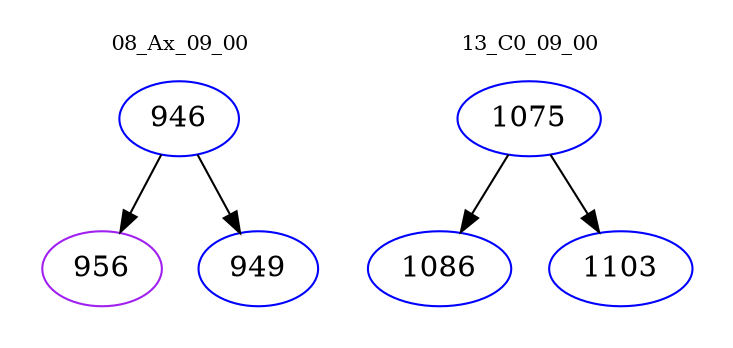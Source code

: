 digraph{
subgraph cluster_0 {
color = white
label = "08_Ax_09_00";
fontsize=10;
T0_946 [label="946", color="blue"]
T0_946 -> T0_956 [color="black"]
T0_956 [label="956", color="purple"]
T0_946 -> T0_949 [color="black"]
T0_949 [label="949", color="blue"]
}
subgraph cluster_1 {
color = white
label = "13_C0_09_00";
fontsize=10;
T1_1075 [label="1075", color="blue"]
T1_1075 -> T1_1086 [color="black"]
T1_1086 [label="1086", color="blue"]
T1_1075 -> T1_1103 [color="black"]
T1_1103 [label="1103", color="blue"]
}
}
